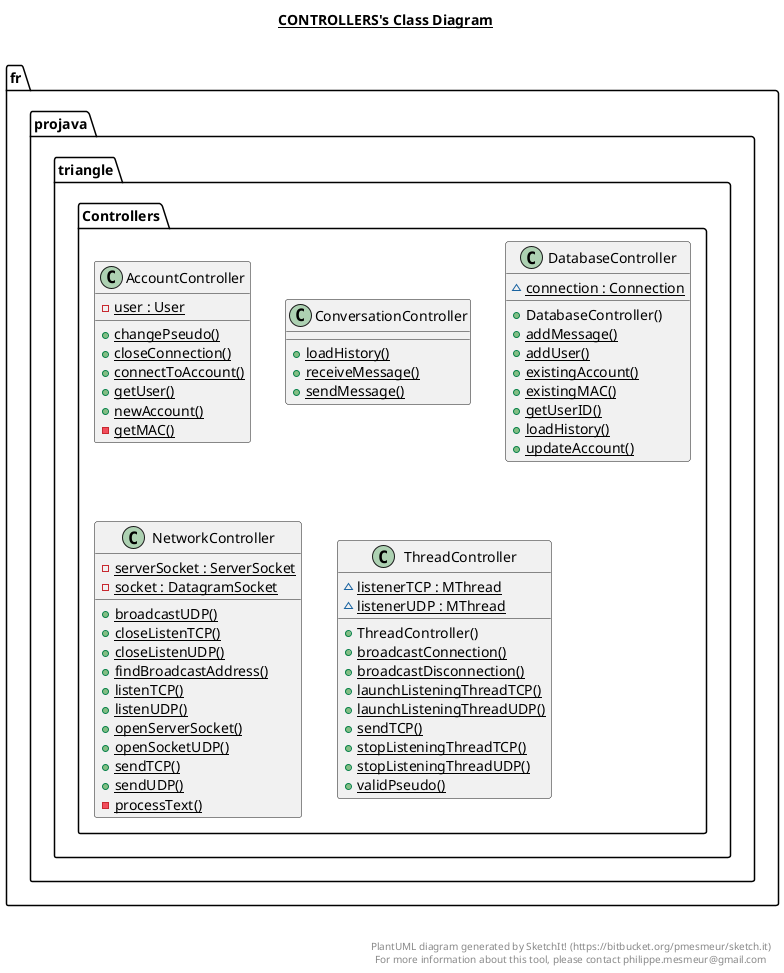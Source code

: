 @startuml

title __CONTROLLERS's Class Diagram__\n

    class fr.projava.triangle.Controllers.AccountController {
        {static} - user : User
        {static} + changePseudo()
        {static} + closeConnection()
        {static} + connectToAccount()
        {static} + getUser()
        {static} + newAccount()
        {static} - getMAC()
    }
  

    class fr.projava.triangle.Controllers.ConversationController {
        {static} + loadHistory()
        {static} + receiveMessage()
        {static} + sendMessage()
    }


    class fr.projava.triangle.Controllers.DatabaseController {
        {static} ~ connection : Connection
        + DatabaseController()
        {static} + addMessage()
        {static} + addUser()
        {static} + existingAccount()
        {static} + existingMAC()
        {static} + getUserID()
        {static} + loadHistory()
        {static} + updateAccount()
    }


    class fr.projava.triangle.Controllers.NetworkController {
        {static} - serverSocket : ServerSocket
        {static} - socket : DatagramSocket
        {static} + broadcastUDP()
        {static} + closeListenTCP()
            {static} + closeListenUDP()
        {static} + findBroadcastAddress()
        {static} + listenTCP()
        {static} + listenUDP()
        {static} + openServerSocket()
        {static} + openSocketUDP()
        {static} + sendTCP()
        {static} + sendUDP()
        {static} - processText()
    }

  

    class fr.projava.triangle.Controllers.ThreadController {
        {static} ~ listenerTCP : MThread
        {static} ~ listenerUDP : MThread
        + ThreadController()
        {static} + broadcastConnection()
        {static} + broadcastDisconnection()
        {static} + launchListeningThreadTCP()
        {static} + launchListeningThreadUDP()
        {static} + sendTCP()
        {static} + stopListeningThreadTCP()
        {static} + stopListeningThreadUDP()
        {static} + validPseudo()
    }

  



right footer


PlantUML diagram generated by SketchIt! (https://bitbucket.org/pmesmeur/sketch.it)
For more information about this tool, please contact philippe.mesmeur@gmail.com
endfooter

@enduml
